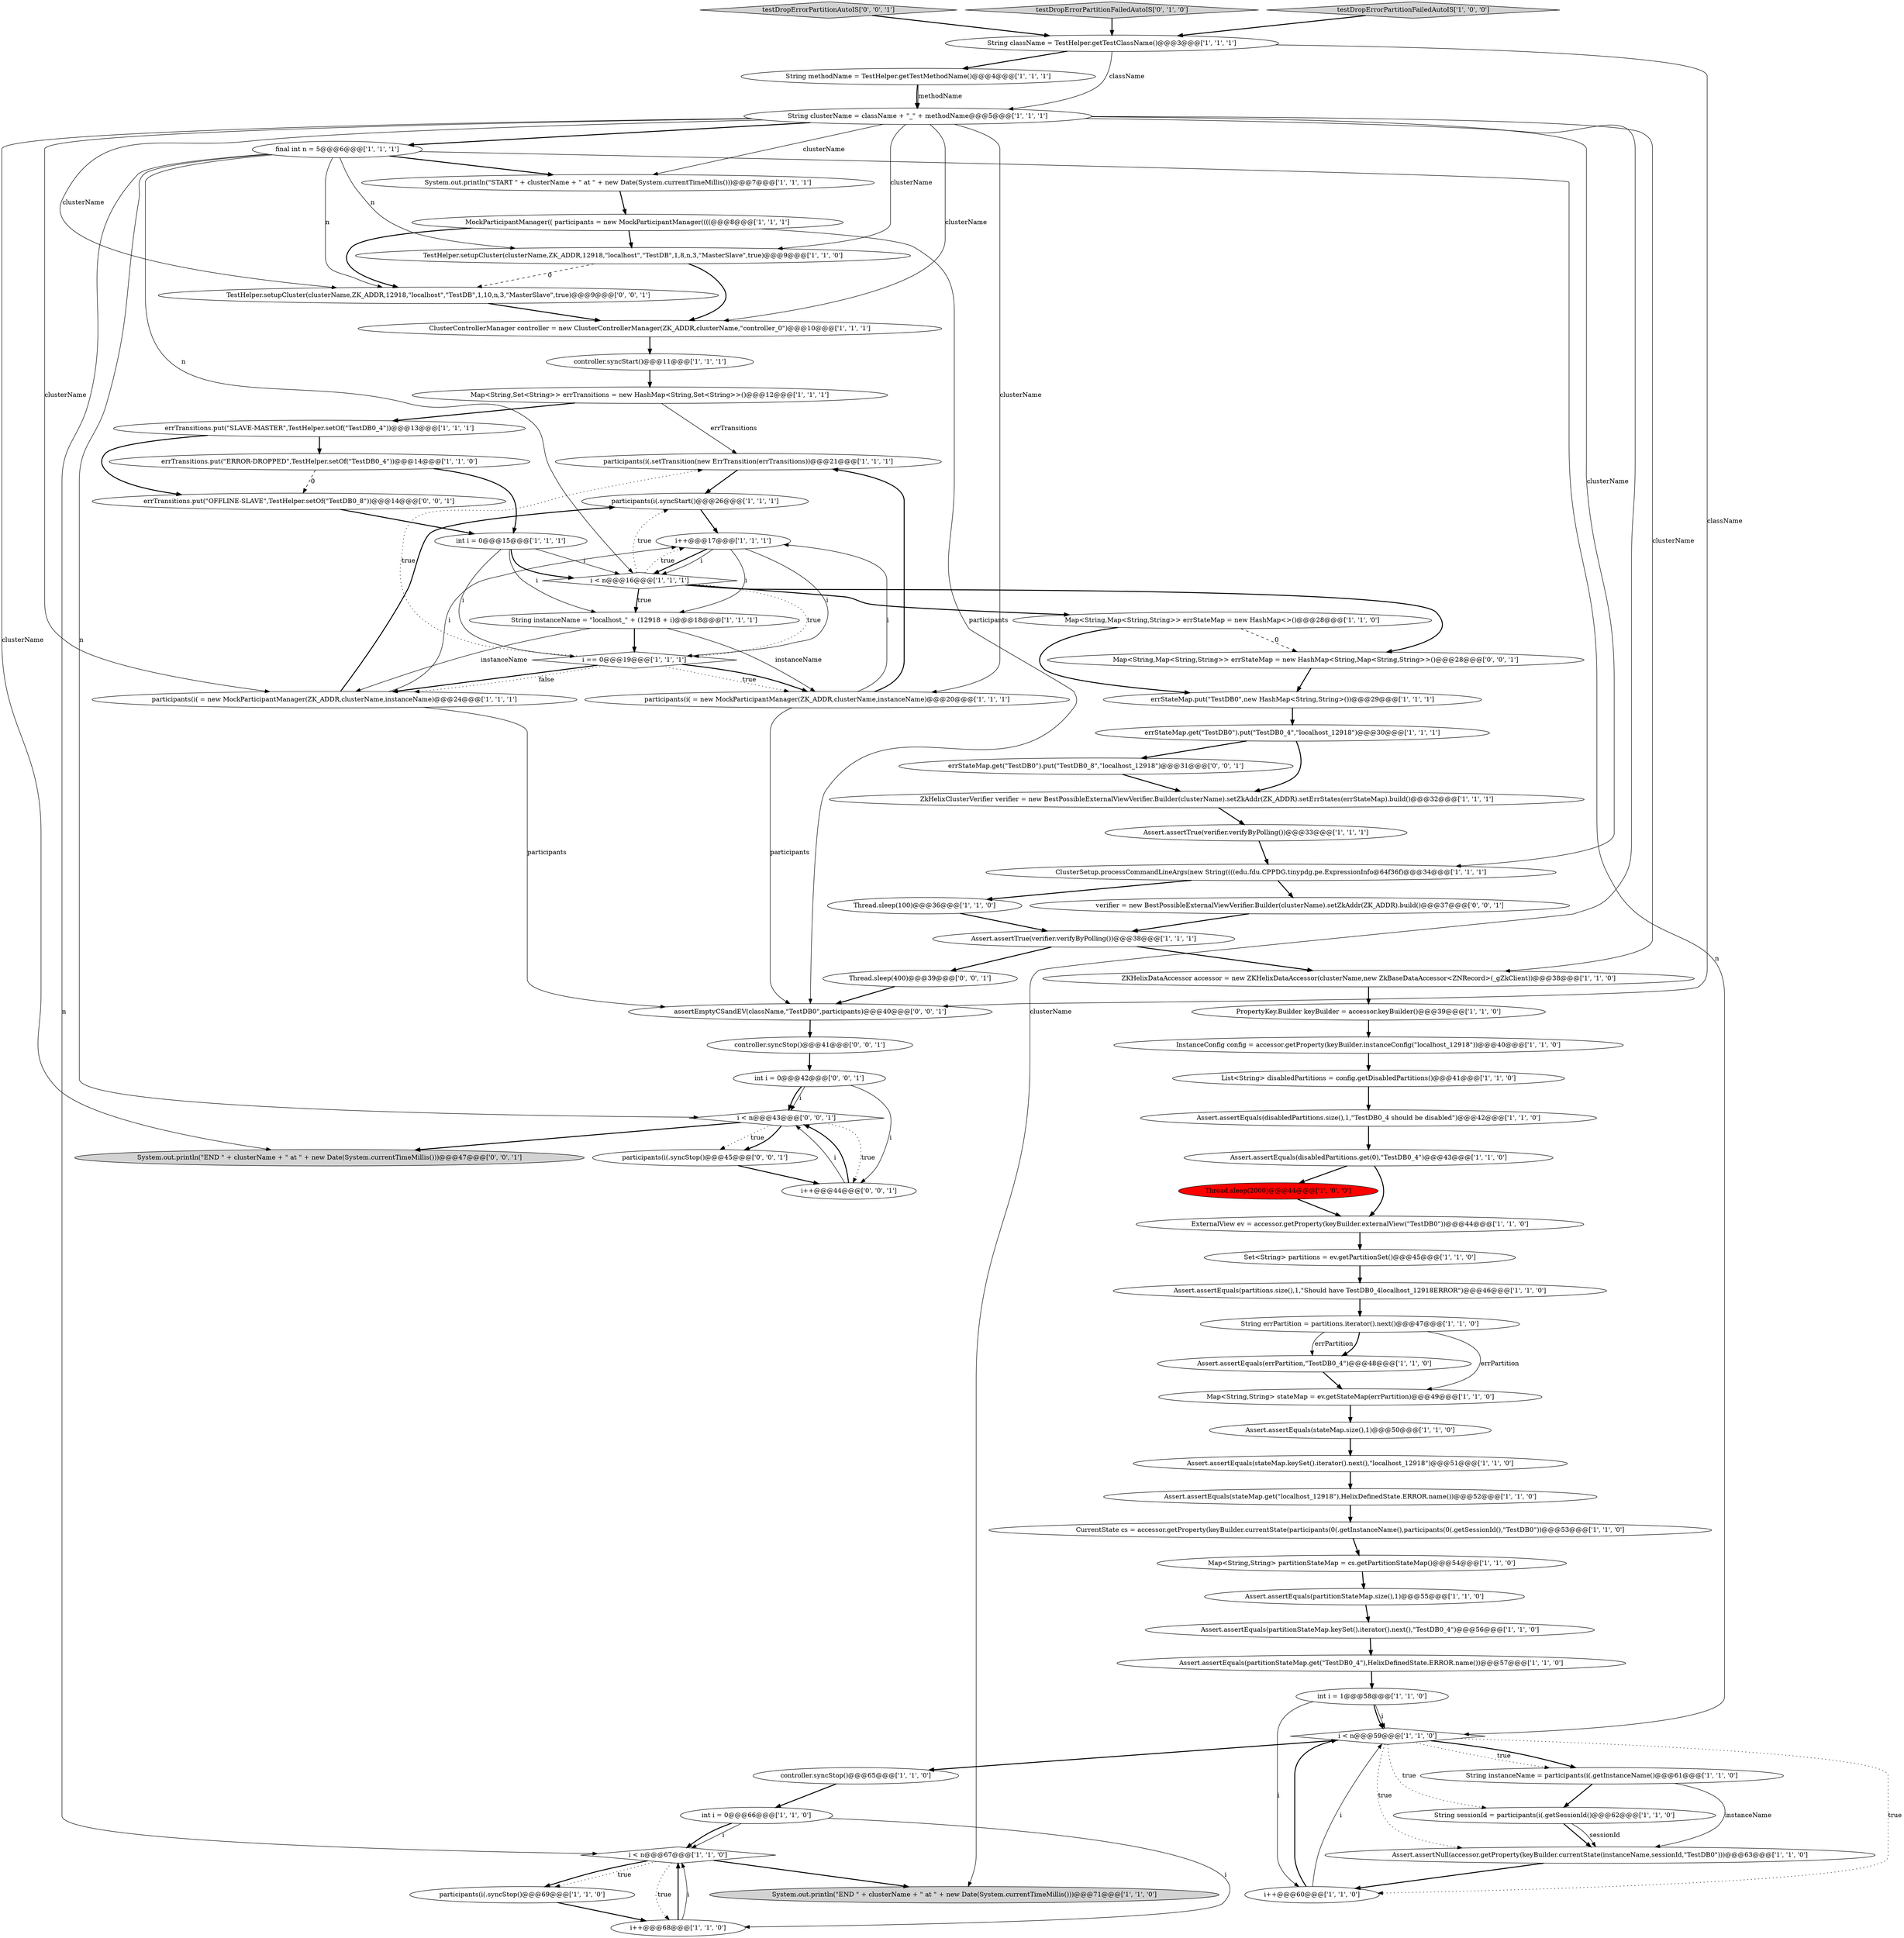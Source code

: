 digraph {
55 [style = filled, label = "i < n@@@59@@@['1', '1', '0']", fillcolor = white, shape = diamond image = "AAA0AAABBB1BBB"];
14 [style = filled, label = "String className = TestHelper.getTestClassName()@@@3@@@['1', '1', '1']", fillcolor = white, shape = ellipse image = "AAA0AAABBB1BBB"];
56 [style = filled, label = "i < n@@@67@@@['1', '1', '0']", fillcolor = white, shape = diamond image = "AAA0AAABBB1BBB"];
2 [style = filled, label = "i++@@@17@@@['1', '1', '1']", fillcolor = white, shape = ellipse image = "AAA0AAABBB1BBB"];
23 [style = filled, label = "Set<String> partitions = ev.getPartitionSet()@@@45@@@['1', '1', '0']", fillcolor = white, shape = ellipse image = "AAA0AAABBB1BBB"];
76 [style = filled, label = "i < n@@@43@@@['0', '0', '1']", fillcolor = white, shape = diamond image = "AAA0AAABBB3BBB"];
8 [style = filled, label = "String sessionId = participants(i(.getSessionId()@@@62@@@['1', '1', '0']", fillcolor = white, shape = ellipse image = "AAA0AAABBB1BBB"];
59 [style = filled, label = "errTransitions.put(\"ERROR-DROPPED\",TestHelper.setOf(\"TestDB0_4\"))@@@14@@@['1', '1', '0']", fillcolor = white, shape = ellipse image = "AAA0AAABBB1BBB"];
77 [style = filled, label = "testDropErrorPartitionAutoIS['0', '0', '1']", fillcolor = lightgray, shape = diamond image = "AAA0AAABBB3BBB"];
22 [style = filled, label = "ZKHelixDataAccessor accessor = new ZKHelixDataAccessor(clusterName,new ZkBaseDataAccessor<ZNRecord>(_gZkClient))@@@38@@@['1', '1', '0']", fillcolor = white, shape = ellipse image = "AAA0AAABBB1BBB"];
69 [style = filled, label = "participants(i(.syncStop()@@@45@@@['0', '0', '1']", fillcolor = white, shape = ellipse image = "AAA0AAABBB3BBB"];
49 [style = filled, label = "Map<String,Map<String,String>> errStateMap = new HashMap<>()@@@28@@@['1', '1', '0']", fillcolor = white, shape = ellipse image = "AAA0AAABBB1BBB"];
72 [style = filled, label = "verifier = new BestPossibleExternalViewVerifier.Builder(clusterName).setZkAddr(ZK_ADDR).build()@@@37@@@['0', '0', '1']", fillcolor = white, shape = ellipse image = "AAA0AAABBB3BBB"];
0 [style = filled, label = "final int n = 5@@@6@@@['1', '1', '1']", fillcolor = white, shape = ellipse image = "AAA0AAABBB1BBB"];
19 [style = filled, label = "ExternalView ev = accessor.getProperty(keyBuilder.externalView(\"TestDB0\"))@@@44@@@['1', '1', '0']", fillcolor = white, shape = ellipse image = "AAA0AAABBB1BBB"];
28 [style = filled, label = "Assert.assertNull(accessor.getProperty(keyBuilder.currentState(instanceName,sessionId,\"TestDB0\")))@@@63@@@['1', '1', '0']", fillcolor = white, shape = ellipse image = "AAA0AAABBB1BBB"];
30 [style = filled, label = "errStateMap.put(\"TestDB0\",new HashMap<String,String>())@@@29@@@['1', '1', '1']", fillcolor = white, shape = ellipse image = "AAA0AAABBB1BBB"];
52 [style = filled, label = "int i = 0@@@15@@@['1', '1', '1']", fillcolor = white, shape = ellipse image = "AAA0AAABBB1BBB"];
24 [style = filled, label = "MockParticipantManager(( participants = new MockParticipantManager((((@@@8@@@['1', '1', '1']", fillcolor = white, shape = ellipse image = "AAA0AAABBB1BBB"];
38 [style = filled, label = "ZkHelixClusterVerifier verifier = new BestPossibleExternalViewVerifier.Builder(clusterName).setZkAddr(ZK_ADDR).setErrStates(errStateMap).build()@@@32@@@['1', '1', '1']", fillcolor = white, shape = ellipse image = "AAA0AAABBB1BBB"];
34 [style = filled, label = "Map<String,String> stateMap = ev.getStateMap(errPartition)@@@49@@@['1', '1', '0']", fillcolor = white, shape = ellipse image = "AAA0AAABBB1BBB"];
46 [style = filled, label = "i == 0@@@19@@@['1', '1', '1']", fillcolor = white, shape = diamond image = "AAA0AAABBB1BBB"];
42 [style = filled, label = "System.out.println(\"START \" + clusterName + \" at \" + new Date(System.currentTimeMillis()))@@@7@@@['1', '1', '1']", fillcolor = white, shape = ellipse image = "AAA0AAABBB1BBB"];
9 [style = filled, label = "Assert.assertTrue(verifier.verifyByPolling())@@@38@@@['1', '1', '1']", fillcolor = white, shape = ellipse image = "AAA0AAABBB1BBB"];
20 [style = filled, label = "participants(i( = new MockParticipantManager(ZK_ADDR,clusterName,instanceName)@@@20@@@['1', '1', '1']", fillcolor = white, shape = ellipse image = "AAA0AAABBB1BBB"];
53 [style = filled, label = "Map<String,String> partitionStateMap = cs.getPartitionStateMap()@@@54@@@['1', '1', '0']", fillcolor = white, shape = ellipse image = "AAA0AAABBB1BBB"];
26 [style = filled, label = "errStateMap.get(\"TestDB0\").put(\"TestDB0_4\",\"localhost_12918\")@@@30@@@['1', '1', '1']", fillcolor = white, shape = ellipse image = "AAA0AAABBB1BBB"];
54 [style = filled, label = "PropertyKey.Builder keyBuilder = accessor.keyBuilder()@@@39@@@['1', '1', '0']", fillcolor = white, shape = ellipse image = "AAA0AAABBB1BBB"];
48 [style = filled, label = "participants(i(.setTransition(new ErrTransition(errTransitions))@@@21@@@['1', '1', '1']", fillcolor = white, shape = ellipse image = "AAA0AAABBB1BBB"];
67 [style = filled, label = "Map<String,Map<String,String>> errStateMap = new HashMap<String,Map<String,String>>()@@@28@@@['0', '0', '1']", fillcolor = white, shape = ellipse image = "AAA0AAABBB3BBB"];
43 [style = filled, label = "ClusterControllerManager controller = new ClusterControllerManager(ZK_ADDR,clusterName,\"controller_0\")@@@10@@@['1', '1', '1']", fillcolor = white, shape = ellipse image = "AAA0AAABBB1BBB"];
41 [style = filled, label = "i++@@@60@@@['1', '1', '0']", fillcolor = white, shape = ellipse image = "AAA0AAABBB1BBB"];
70 [style = filled, label = "Thread.sleep(400)@@@39@@@['0', '0', '1']", fillcolor = white, shape = ellipse image = "AAA0AAABBB3BBB"];
6 [style = filled, label = "i < n@@@16@@@['1', '1', '1']", fillcolor = white, shape = diamond image = "AAA0AAABBB1BBB"];
40 [style = filled, label = "controller.syncStop()@@@65@@@['1', '1', '0']", fillcolor = white, shape = ellipse image = "AAA0AAABBB1BBB"];
73 [style = filled, label = "assertEmptyCSandEV(className,\"TestDB0\",participants)@@@40@@@['0', '0', '1']", fillcolor = white, shape = ellipse image = "AAA0AAABBB3BBB"];
61 [style = filled, label = "TestHelper.setupCluster(clusterName,ZK_ADDR,12918,\"localhost\",\"TestDB\",1,8,n,3,\"MasterSlave\",true)@@@9@@@['1', '1', '0']", fillcolor = white, shape = ellipse image = "AAA0AAABBB1BBB"];
74 [style = filled, label = "int i = 0@@@42@@@['0', '0', '1']", fillcolor = white, shape = ellipse image = "AAA0AAABBB3BBB"];
21 [style = filled, label = "participants(i(.syncStart()@@@26@@@['1', '1', '1']", fillcolor = white, shape = ellipse image = "AAA0AAABBB1BBB"];
63 [style = filled, label = "testDropErrorPartitionFailedAutoIS['0', '1', '0']", fillcolor = lightgray, shape = diamond image = "AAA0AAABBB2BBB"];
39 [style = filled, label = "Assert.assertEquals(stateMap.keySet().iterator().next(),\"localhost_12918\")@@@51@@@['1', '1', '0']", fillcolor = white, shape = ellipse image = "AAA0AAABBB1BBB"];
4 [style = filled, label = "Assert.assertEquals(partitionStateMap.size(),1)@@@55@@@['1', '1', '0']", fillcolor = white, shape = ellipse image = "AAA0AAABBB1BBB"];
16 [style = filled, label = "controller.syncStart()@@@11@@@['1', '1', '1']", fillcolor = white, shape = ellipse image = "AAA0AAABBB1BBB"];
51 [style = filled, label = "Assert.assertEquals(disabledPartitions.size(),1,\"TestDB0_4 should be disabled\")@@@42@@@['1', '1', '0']", fillcolor = white, shape = ellipse image = "AAA0AAABBB1BBB"];
64 [style = filled, label = "controller.syncStop()@@@41@@@['0', '0', '1']", fillcolor = white, shape = ellipse image = "AAA0AAABBB3BBB"];
18 [style = filled, label = "InstanceConfig config = accessor.getProperty(keyBuilder.instanceConfig(\"localhost_12918\"))@@@40@@@['1', '1', '0']", fillcolor = white, shape = ellipse image = "AAA0AAABBB1BBB"];
3 [style = filled, label = "Assert.assertEquals(partitions.size(),1,\"Should have TestDB0_4localhost_12918ERROR\")@@@46@@@['1', '1', '0']", fillcolor = white, shape = ellipse image = "AAA0AAABBB1BBB"];
57 [style = filled, label = "testDropErrorPartitionFailedAutoIS['1', '0', '0']", fillcolor = lightgray, shape = diamond image = "AAA0AAABBB1BBB"];
66 [style = filled, label = "System.out.println(\"END \" + clusterName + \" at \" + new Date(System.currentTimeMillis()))@@@47@@@['0', '0', '1']", fillcolor = lightgray, shape = ellipse image = "AAA0AAABBB3BBB"];
13 [style = filled, label = "String errPartition = partitions.iterator().next()@@@47@@@['1', '1', '0']", fillcolor = white, shape = ellipse image = "AAA0AAABBB1BBB"];
29 [style = filled, label = "Assert.assertEquals(disabledPartitions.get(0),\"TestDB0_4\")@@@43@@@['1', '1', '0']", fillcolor = white, shape = ellipse image = "AAA0AAABBB1BBB"];
65 [style = filled, label = "errStateMap.get(\"TestDB0\").put(\"TestDB0_8\",\"localhost_12918\")@@@31@@@['0', '0', '1']", fillcolor = white, shape = ellipse image = "AAA0AAABBB3BBB"];
47 [style = filled, label = "String instanceName = \"localhost_\" + (12918 + i)@@@18@@@['1', '1', '1']", fillcolor = white, shape = ellipse image = "AAA0AAABBB1BBB"];
25 [style = filled, label = "participants(i( = new MockParticipantManager(ZK_ADDR,clusterName,instanceName)@@@24@@@['1', '1', '1']", fillcolor = white, shape = ellipse image = "AAA0AAABBB1BBB"];
27 [style = filled, label = "i++@@@68@@@['1', '1', '0']", fillcolor = white, shape = ellipse image = "AAA0AAABBB1BBB"];
60 [style = filled, label = "String instanceName = participants(i(.getInstanceName()@@@61@@@['1', '1', '0']", fillcolor = white, shape = ellipse image = "AAA0AAABBB1BBB"];
31 [style = filled, label = "Thread.sleep(2000)@@@44@@@['1', '0', '0']", fillcolor = red, shape = ellipse image = "AAA1AAABBB1BBB"];
1 [style = filled, label = "System.out.println(\"END \" + clusterName + \" at \" + new Date(System.currentTimeMillis()))@@@71@@@['1', '1', '0']", fillcolor = lightgray, shape = ellipse image = "AAA0AAABBB1BBB"];
36 [style = filled, label = "Assert.assertEquals(stateMap.size(),1)@@@50@@@['1', '1', '0']", fillcolor = white, shape = ellipse image = "AAA0AAABBB1BBB"];
12 [style = filled, label = "ClusterSetup.processCommandLineArgs(new String((((edu.fdu.CPPDG.tinypdg.pe.ExpressionInfo@64f36f)@@@34@@@['1', '1', '1']", fillcolor = white, shape = ellipse image = "AAA0AAABBB1BBB"];
7 [style = filled, label = "participants(i(.syncStop()@@@69@@@['1', '1', '0']", fillcolor = white, shape = ellipse image = "AAA0AAABBB1BBB"];
45 [style = filled, label = "String clusterName = className + \"_\" + methodName@@@5@@@['1', '1', '1']", fillcolor = white, shape = ellipse image = "AAA0AAABBB1BBB"];
62 [style = filled, label = "Map<String,Set<String>> errTransitions = new HashMap<String,Set<String>>()@@@12@@@['1', '1', '1']", fillcolor = white, shape = ellipse image = "AAA0AAABBB1BBB"];
11 [style = filled, label = "Assert.assertTrue(verifier.verifyByPolling())@@@33@@@['1', '1', '1']", fillcolor = white, shape = ellipse image = "AAA0AAABBB1BBB"];
50 [style = filled, label = "Assert.assertEquals(errPartition,\"TestDB0_4\")@@@48@@@['1', '1', '0']", fillcolor = white, shape = ellipse image = "AAA0AAABBB1BBB"];
33 [style = filled, label = "String methodName = TestHelper.getTestMethodName()@@@4@@@['1', '1', '1']", fillcolor = white, shape = ellipse image = "AAA0AAABBB1BBB"];
35 [style = filled, label = "Assert.assertEquals(partitionStateMap.keySet().iterator().next(),\"TestDB0_4\")@@@56@@@['1', '1', '0']", fillcolor = white, shape = ellipse image = "AAA0AAABBB1BBB"];
68 [style = filled, label = "TestHelper.setupCluster(clusterName,ZK_ADDR,12918,\"localhost\",\"TestDB\",1,10,n,3,\"MasterSlave\",true)@@@9@@@['0', '0', '1']", fillcolor = white, shape = ellipse image = "AAA0AAABBB3BBB"];
17 [style = filled, label = "List<String> disabledPartitions = config.getDisabledPartitions()@@@41@@@['1', '1', '0']", fillcolor = white, shape = ellipse image = "AAA0AAABBB1BBB"];
37 [style = filled, label = "Assert.assertEquals(stateMap.get(\"localhost_12918\"),HelixDefinedState.ERROR.name())@@@52@@@['1', '1', '0']", fillcolor = white, shape = ellipse image = "AAA0AAABBB1BBB"];
10 [style = filled, label = "CurrentState cs = accessor.getProperty(keyBuilder.currentState(participants(0(.getInstanceName(),participants(0(.getSessionId(),\"TestDB0\"))@@@53@@@['1', '1', '0']", fillcolor = white, shape = ellipse image = "AAA0AAABBB1BBB"];
32 [style = filled, label = "int i = 1@@@58@@@['1', '1', '0']", fillcolor = white, shape = ellipse image = "AAA0AAABBB1BBB"];
71 [style = filled, label = "i++@@@44@@@['0', '0', '1']", fillcolor = white, shape = ellipse image = "AAA0AAABBB3BBB"];
58 [style = filled, label = "errTransitions.put(\"SLAVE-MASTER\",TestHelper.setOf(\"TestDB0_4\"))@@@13@@@['1', '1', '1']", fillcolor = white, shape = ellipse image = "AAA0AAABBB1BBB"];
44 [style = filled, label = "Assert.assertEquals(partitionStateMap.get(\"TestDB0_4\"),HelixDefinedState.ERROR.name())@@@57@@@['1', '1', '0']", fillcolor = white, shape = ellipse image = "AAA0AAABBB1BBB"];
15 [style = filled, label = "Thread.sleep(100)@@@36@@@['1', '1', '0']", fillcolor = white, shape = ellipse image = "AAA0AAABBB1BBB"];
75 [style = filled, label = "errTransitions.put(\"OFFLINE-SLAVE\",TestHelper.setOf(\"TestDB0_8\"))@@@14@@@['0', '0', '1']", fillcolor = white, shape = ellipse image = "AAA0AAABBB3BBB"];
5 [style = filled, label = "int i = 0@@@66@@@['1', '1', '0']", fillcolor = white, shape = ellipse image = "AAA0AAABBB1BBB"];
0->68 [style = solid, label="n"];
61->43 [style = bold, label=""];
46->25 [style = bold, label=""];
25->2 [style = solid, label="i"];
56->1 [style = bold, label=""];
13->34 [style = solid, label="errPartition"];
68->43 [style = bold, label=""];
56->27 [style = dotted, label="true"];
2->6 [style = bold, label=""];
55->40 [style = bold, label=""];
10->53 [style = bold, label=""];
57->14 [style = bold, label=""];
55->28 [style = dotted, label="true"];
61->68 [style = dashed, label="0"];
5->56 [style = solid, label="i"];
21->2 [style = bold, label=""];
9->70 [style = bold, label=""];
26->65 [style = bold, label=""];
14->45 [style = solid, label="className"];
70->73 [style = bold, label=""];
71->76 [style = solid, label="i"];
20->2 [style = solid, label="i"];
0->76 [style = solid, label="n"];
20->48 [style = bold, label=""];
46->48 [style = dotted, label="true"];
45->0 [style = bold, label=""];
45->66 [style = solid, label="clusterName"];
48->21 [style = bold, label=""];
75->52 [style = bold, label=""];
5->27 [style = solid, label="i"];
33->45 [style = bold, label=""];
58->59 [style = bold, label=""];
55->8 [style = dotted, label="true"];
56->7 [style = bold, label=""];
45->12 [style = solid, label="clusterName"];
20->73 [style = solid, label="participants"];
74->71 [style = solid, label="i"];
0->56 [style = solid, label="n"];
58->75 [style = bold, label=""];
16->62 [style = bold, label=""];
25->21 [style = bold, label=""];
55->60 [style = bold, label=""];
8->28 [style = bold, label=""];
43->16 [style = bold, label=""];
35->44 [style = bold, label=""];
49->67 [style = dashed, label="0"];
38->11 [style = bold, label=""];
0->42 [style = bold, label=""];
30->26 [style = bold, label=""];
64->74 [style = bold, label=""];
46->20 [style = dotted, label="true"];
6->49 [style = bold, label=""];
24->73 [style = solid, label="participants"];
11->12 [style = bold, label=""];
23->3 [style = bold, label=""];
45->1 [style = solid, label="clusterName"];
27->56 [style = bold, label=""];
17->51 [style = bold, label=""];
76->71 [style = dotted, label="true"];
65->38 [style = bold, label=""];
40->5 [style = bold, label=""];
45->20 [style = solid, label="clusterName"];
47->20 [style = solid, label="instanceName"];
13->50 [style = solid, label="errPartition"];
15->9 [style = bold, label=""];
59->75 [style = dashed, label="0"];
67->30 [style = bold, label=""];
44->32 [style = bold, label=""];
34->36 [style = bold, label=""];
45->22 [style = solid, label="clusterName"];
47->25 [style = solid, label="instanceName"];
46->20 [style = bold, label=""];
73->64 [style = bold, label=""];
22->54 [style = bold, label=""];
6->67 [style = bold, label=""];
45->68 [style = solid, label="clusterName"];
25->73 [style = solid, label="participants"];
6->47 [style = bold, label=""];
72->9 [style = bold, label=""];
63->14 [style = bold, label=""];
50->34 [style = bold, label=""];
6->47 [style = dotted, label="true"];
9->22 [style = bold, label=""];
39->37 [style = bold, label=""];
24->61 [style = bold, label=""];
45->61 [style = solid, label="clusterName"];
45->25 [style = solid, label="clusterName"];
74->76 [style = solid, label="i"];
37->10 [style = bold, label=""];
24->68 [style = bold, label=""];
0->55 [style = solid, label="n"];
60->8 [style = bold, label=""];
42->24 [style = bold, label=""];
62->48 [style = solid, label="errTransitions"];
76->66 [style = bold, label=""];
36->39 [style = bold, label=""];
28->41 [style = bold, label=""];
13->50 [style = bold, label=""];
51->29 [style = bold, label=""];
71->76 [style = bold, label=""];
8->28 [style = solid, label="sessionId"];
6->2 [style = dotted, label="true"];
0->6 [style = solid, label="n"];
0->61 [style = solid, label="n"];
29->19 [style = bold, label=""];
49->30 [style = bold, label=""];
52->6 [style = bold, label=""];
12->72 [style = bold, label=""];
6->21 [style = dotted, label="true"];
32->55 [style = solid, label="i"];
27->56 [style = solid, label="i"];
55->60 [style = dotted, label="true"];
76->69 [style = dotted, label="true"];
45->43 [style = solid, label="clusterName"];
31->19 [style = bold, label=""];
52->6 [style = solid, label="i"];
6->46 [style = dotted, label="true"];
2->47 [style = solid, label="i"];
52->47 [style = solid, label="i"];
4->35 [style = bold, label=""];
14->73 [style = solid, label="className"];
56->7 [style = dotted, label="true"];
5->56 [style = bold, label=""];
77->14 [style = bold, label=""];
41->55 [style = bold, label=""];
2->6 [style = solid, label="i"];
60->28 [style = solid, label="instanceName"];
29->31 [style = bold, label=""];
12->15 [style = bold, label=""];
62->58 [style = bold, label=""];
59->52 [style = bold, label=""];
2->46 [style = solid, label="i"];
18->17 [style = bold, label=""];
47->46 [style = bold, label=""];
14->33 [style = bold, label=""];
26->38 [style = bold, label=""];
45->42 [style = solid, label="clusterName"];
54->18 [style = bold, label=""];
32->55 [style = bold, label=""];
69->71 [style = bold, label=""];
19->23 [style = bold, label=""];
76->69 [style = bold, label=""];
7->27 [style = bold, label=""];
3->13 [style = bold, label=""];
55->41 [style = dotted, label="true"];
53->4 [style = bold, label=""];
41->55 [style = solid, label="i"];
46->25 [style = dotted, label="false"];
33->45 [style = solid, label="methodName"];
32->41 [style = solid, label="i"];
52->46 [style = solid, label="i"];
74->76 [style = bold, label=""];
}
